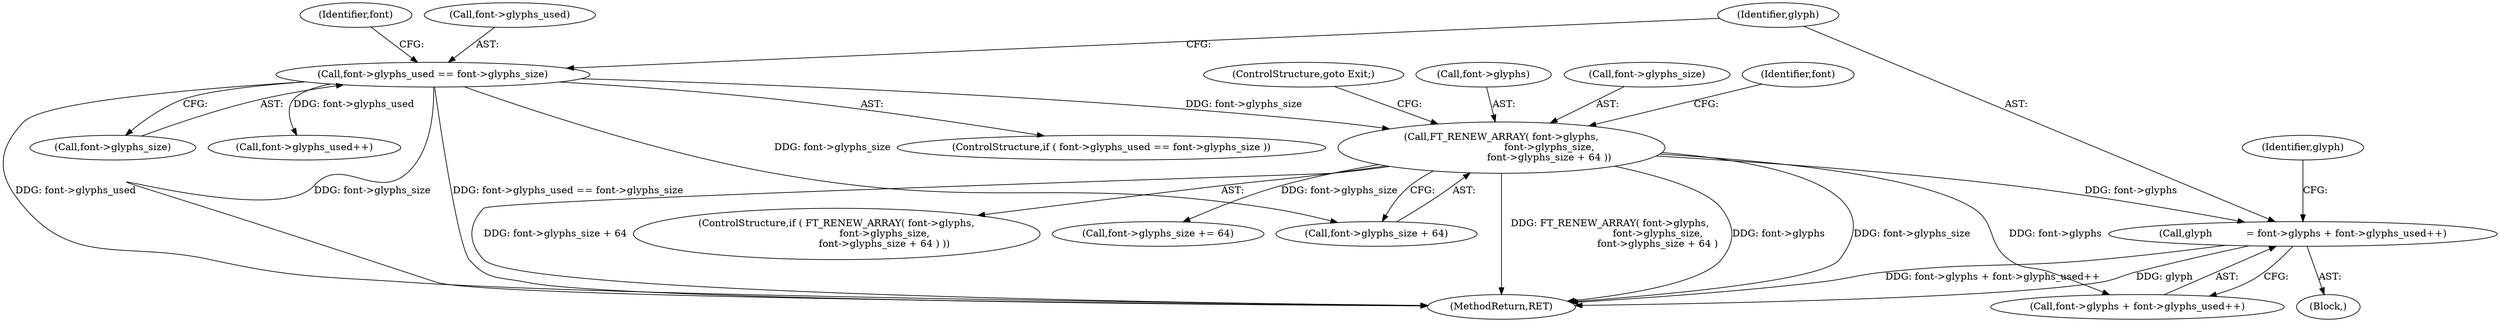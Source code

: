 digraph "0_savannah_07bdb6e289c7954e2a533039dc93c1c136099d2d@integer" {
"1000666" [label="(Call,glyph           = font->glyphs + font->glyphs_used++)"];
"1000648" [label="(Call,FT_RENEW_ARRAY( font->glyphs,\n                               font->glyphs_size,\n                               font->glyphs_size + 64 ))"];
"1000639" [label="(Call,font->glyphs_used == font->glyphs_size)"];
"1000661" [label="(Call,font->glyphs_size += 64)"];
"1000666" [label="(Call,glyph           = font->glyphs + font->glyphs_used++)"];
"1000639" [label="(Call,font->glyphs_used == font->glyphs_size)"];
"1000650" [label="(Identifier,font)"];
"1000667" [label="(Identifier,glyph)"];
"1000672" [label="(Call,font->glyphs_used++)"];
"1000655" [label="(Call,font->glyphs_size + 64)"];
"1000663" [label="(Identifier,font)"];
"1000668" [label="(Call,font->glyphs + font->glyphs_used++)"];
"1000660" [label="(ControlStructure,goto Exit;)"];
"1001568" [label="(MethodReturn,RET)"];
"1000638" [label="(ControlStructure,if ( font->glyphs_used == font->glyphs_size ))"];
"1000647" [label="(ControlStructure,if ( FT_RENEW_ARRAY( font->glyphs,\n                               font->glyphs_size,\n                               font->glyphs_size + 64 ) ))"];
"1000678" [label="(Identifier,glyph)"];
"1000649" [label="(Call,font->glyphs)"];
"1000640" [label="(Call,font->glyphs_used)"];
"1000637" [label="(Block,)"];
"1000652" [label="(Call,font->glyphs_size)"];
"1000643" [label="(Call,font->glyphs_size)"];
"1000648" [label="(Call,FT_RENEW_ARRAY( font->glyphs,\n                               font->glyphs_size,\n                               font->glyphs_size + 64 ))"];
"1000666" -> "1000637"  [label="AST: "];
"1000666" -> "1000668"  [label="CFG: "];
"1000667" -> "1000666"  [label="AST: "];
"1000668" -> "1000666"  [label="AST: "];
"1000678" -> "1000666"  [label="CFG: "];
"1000666" -> "1001568"  [label="DDG: font->glyphs + font->glyphs_used++"];
"1000666" -> "1001568"  [label="DDG: glyph"];
"1000648" -> "1000666"  [label="DDG: font->glyphs"];
"1000648" -> "1000647"  [label="AST: "];
"1000648" -> "1000655"  [label="CFG: "];
"1000649" -> "1000648"  [label="AST: "];
"1000652" -> "1000648"  [label="AST: "];
"1000655" -> "1000648"  [label="AST: "];
"1000660" -> "1000648"  [label="CFG: "];
"1000663" -> "1000648"  [label="CFG: "];
"1000648" -> "1001568"  [label="DDG: font->glyphs_size + 64"];
"1000648" -> "1001568"  [label="DDG: font->glyphs_size"];
"1000648" -> "1001568"  [label="DDG: FT_RENEW_ARRAY( font->glyphs,\n                               font->glyphs_size,\n                               font->glyphs_size + 64 )"];
"1000648" -> "1001568"  [label="DDG: font->glyphs"];
"1000639" -> "1000648"  [label="DDG: font->glyphs_size"];
"1000648" -> "1000661"  [label="DDG: font->glyphs_size"];
"1000648" -> "1000668"  [label="DDG: font->glyphs"];
"1000639" -> "1000638"  [label="AST: "];
"1000639" -> "1000643"  [label="CFG: "];
"1000640" -> "1000639"  [label="AST: "];
"1000643" -> "1000639"  [label="AST: "];
"1000650" -> "1000639"  [label="CFG: "];
"1000667" -> "1000639"  [label="CFG: "];
"1000639" -> "1001568"  [label="DDG: font->glyphs_size"];
"1000639" -> "1001568"  [label="DDG: font->glyphs_used == font->glyphs_size"];
"1000639" -> "1001568"  [label="DDG: font->glyphs_used"];
"1000639" -> "1000655"  [label="DDG: font->glyphs_size"];
"1000639" -> "1000672"  [label="DDG: font->glyphs_used"];
}
